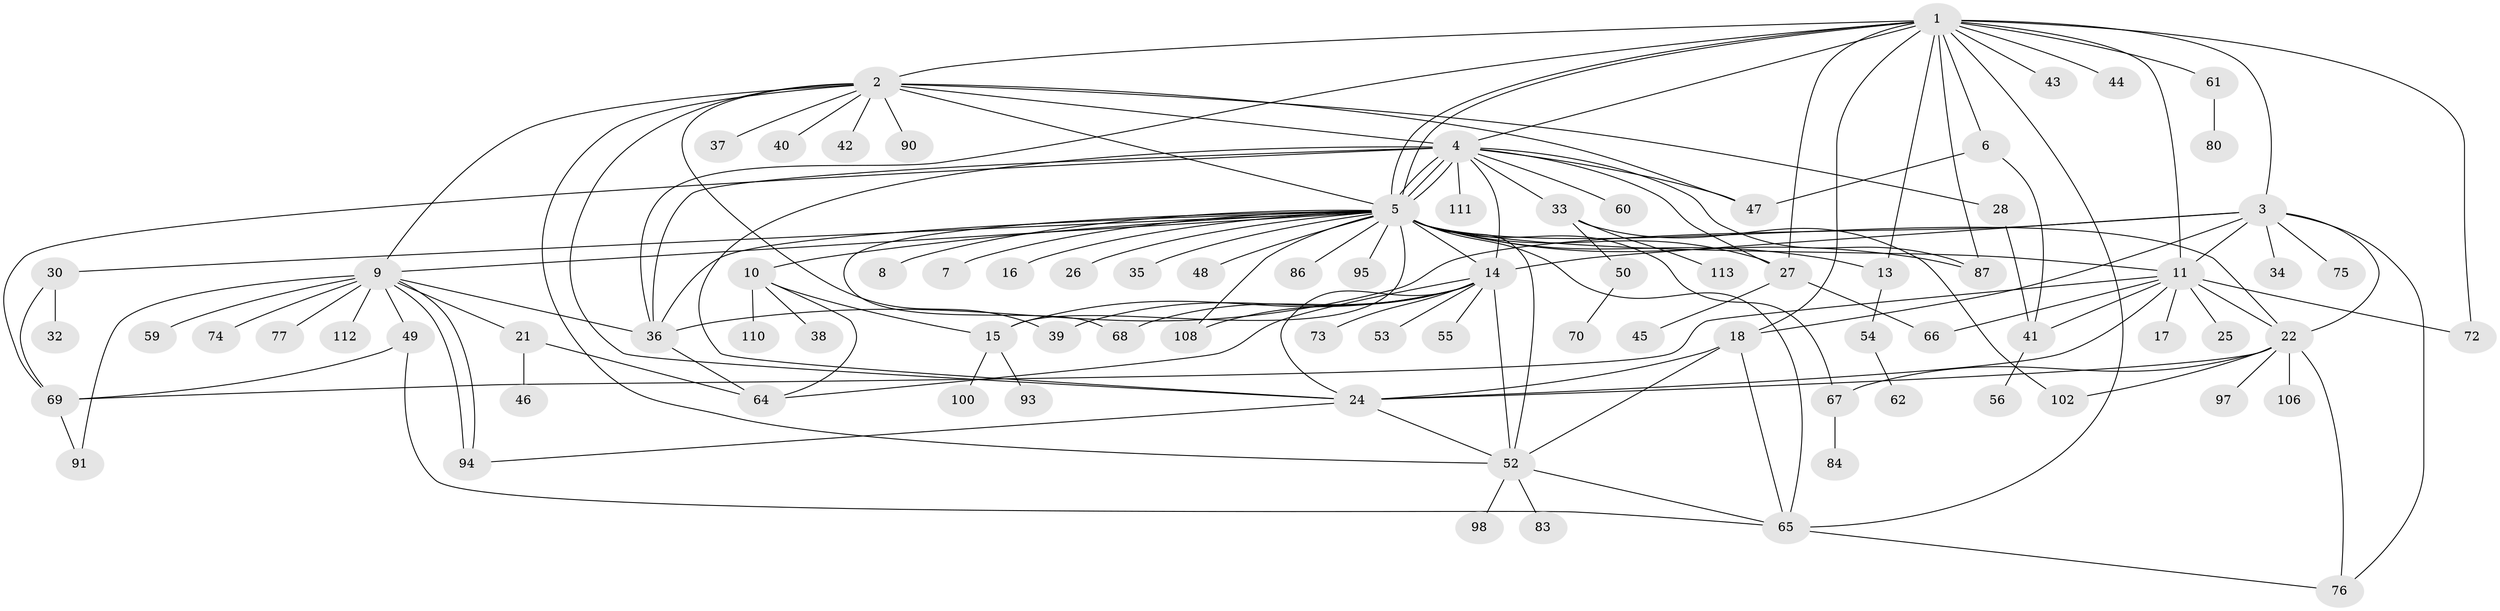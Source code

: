 // Generated by graph-tools (version 1.1) at 2025/51/02/27/25 19:51:58]
// undirected, 86 vertices, 145 edges
graph export_dot {
graph [start="1"]
  node [color=gray90,style=filled];
  1 [super="+20"];
  2 [super="+63"];
  3 [super="+89"];
  4 [super="+51"];
  5 [super="+12"];
  6;
  7;
  8;
  9 [super="+29"];
  10 [super="+85"];
  11 [super="+31"];
  13 [super="+107"];
  14 [super="+78"];
  15 [super="+19"];
  16;
  17;
  18;
  21 [super="+82"];
  22 [super="+23"];
  24 [super="+105"];
  25 [super="+58"];
  26;
  27 [super="+99"];
  28;
  30 [super="+79"];
  32;
  33 [super="+104"];
  34;
  35;
  36 [super="+81"];
  37;
  38;
  39;
  40;
  41 [super="+71"];
  42 [super="+88"];
  43;
  44;
  45;
  46;
  47;
  48;
  49;
  50;
  52 [super="+57"];
  53;
  54 [super="+115"];
  55;
  56;
  59;
  60;
  61;
  62;
  64 [super="+114"];
  65 [super="+101"];
  66;
  67 [super="+92"];
  68 [super="+109"];
  69 [super="+103"];
  70;
  72 [super="+96"];
  73;
  74;
  75;
  76;
  77;
  80;
  83;
  84;
  86;
  87;
  90;
  91;
  93;
  94;
  95;
  97;
  98;
  100;
  102;
  106;
  108;
  110;
  111;
  112;
  113;
  1 -- 2;
  1 -- 3 [weight=2];
  1 -- 5 [weight=2];
  1 -- 5;
  1 -- 6;
  1 -- 13;
  1 -- 18;
  1 -- 27;
  1 -- 36 [weight=2];
  1 -- 43;
  1 -- 44 [weight=2];
  1 -- 61;
  1 -- 72;
  1 -- 87;
  1 -- 11;
  1 -- 4;
  1 -- 65;
  2 -- 4;
  2 -- 5 [weight=2];
  2 -- 28;
  2 -- 37;
  2 -- 39;
  2 -- 40;
  2 -- 42;
  2 -- 47;
  2 -- 52;
  2 -- 90;
  2 -- 24;
  2 -- 9;
  3 -- 11;
  3 -- 22;
  3 -- 34;
  3 -- 36;
  3 -- 75;
  3 -- 76;
  3 -- 18;
  3 -- 14;
  4 -- 5 [weight=2];
  4 -- 5;
  4 -- 5;
  4 -- 14;
  4 -- 27;
  4 -- 33;
  4 -- 47;
  4 -- 60;
  4 -- 69;
  4 -- 111;
  4 -- 87;
  4 -- 24;
  4 -- 36;
  5 -- 7;
  5 -- 8;
  5 -- 9;
  5 -- 10 [weight=3];
  5 -- 13 [weight=3];
  5 -- 15;
  5 -- 22 [weight=2];
  5 -- 30;
  5 -- 35;
  5 -- 65 [weight=2];
  5 -- 67;
  5 -- 86;
  5 -- 95;
  5 -- 11;
  5 -- 27 [weight=3];
  5 -- 14;
  5 -- 68;
  5 -- 16;
  5 -- 87;
  5 -- 26;
  5 -- 108;
  5 -- 48;
  5 -- 52;
  5 -- 36;
  6 -- 47;
  6 -- 41;
  9 -- 21;
  9 -- 94;
  9 -- 94;
  9 -- 74;
  9 -- 59;
  9 -- 77;
  9 -- 112;
  9 -- 49;
  9 -- 91;
  9 -- 36;
  10 -- 38;
  10 -- 110;
  10 -- 15;
  10 -- 64;
  11 -- 17;
  11 -- 25;
  11 -- 69;
  11 -- 66;
  11 -- 22;
  11 -- 72;
  11 -- 41;
  11 -- 24;
  13 -- 54;
  14 -- 15;
  14 -- 24;
  14 -- 39;
  14 -- 52;
  14 -- 53;
  14 -- 55;
  14 -- 64;
  14 -- 68;
  14 -- 73;
  14 -- 108;
  15 -- 93;
  15 -- 100;
  18 -- 52;
  18 -- 65;
  18 -- 24;
  21 -- 46;
  21 -- 64;
  22 -- 97;
  22 -- 102;
  22 -- 106;
  22 -- 67;
  22 -- 76;
  22 -- 24;
  24 -- 52;
  24 -- 94;
  27 -- 45;
  27 -- 66;
  28 -- 41;
  30 -- 32;
  30 -- 69;
  33 -- 50;
  33 -- 102;
  33 -- 113;
  36 -- 64;
  41 -- 56;
  49 -- 65;
  49 -- 69;
  50 -- 70;
  52 -- 83;
  52 -- 98;
  52 -- 65;
  54 -- 62;
  61 -- 80;
  65 -- 76;
  67 -- 84;
  69 -- 91;
}
